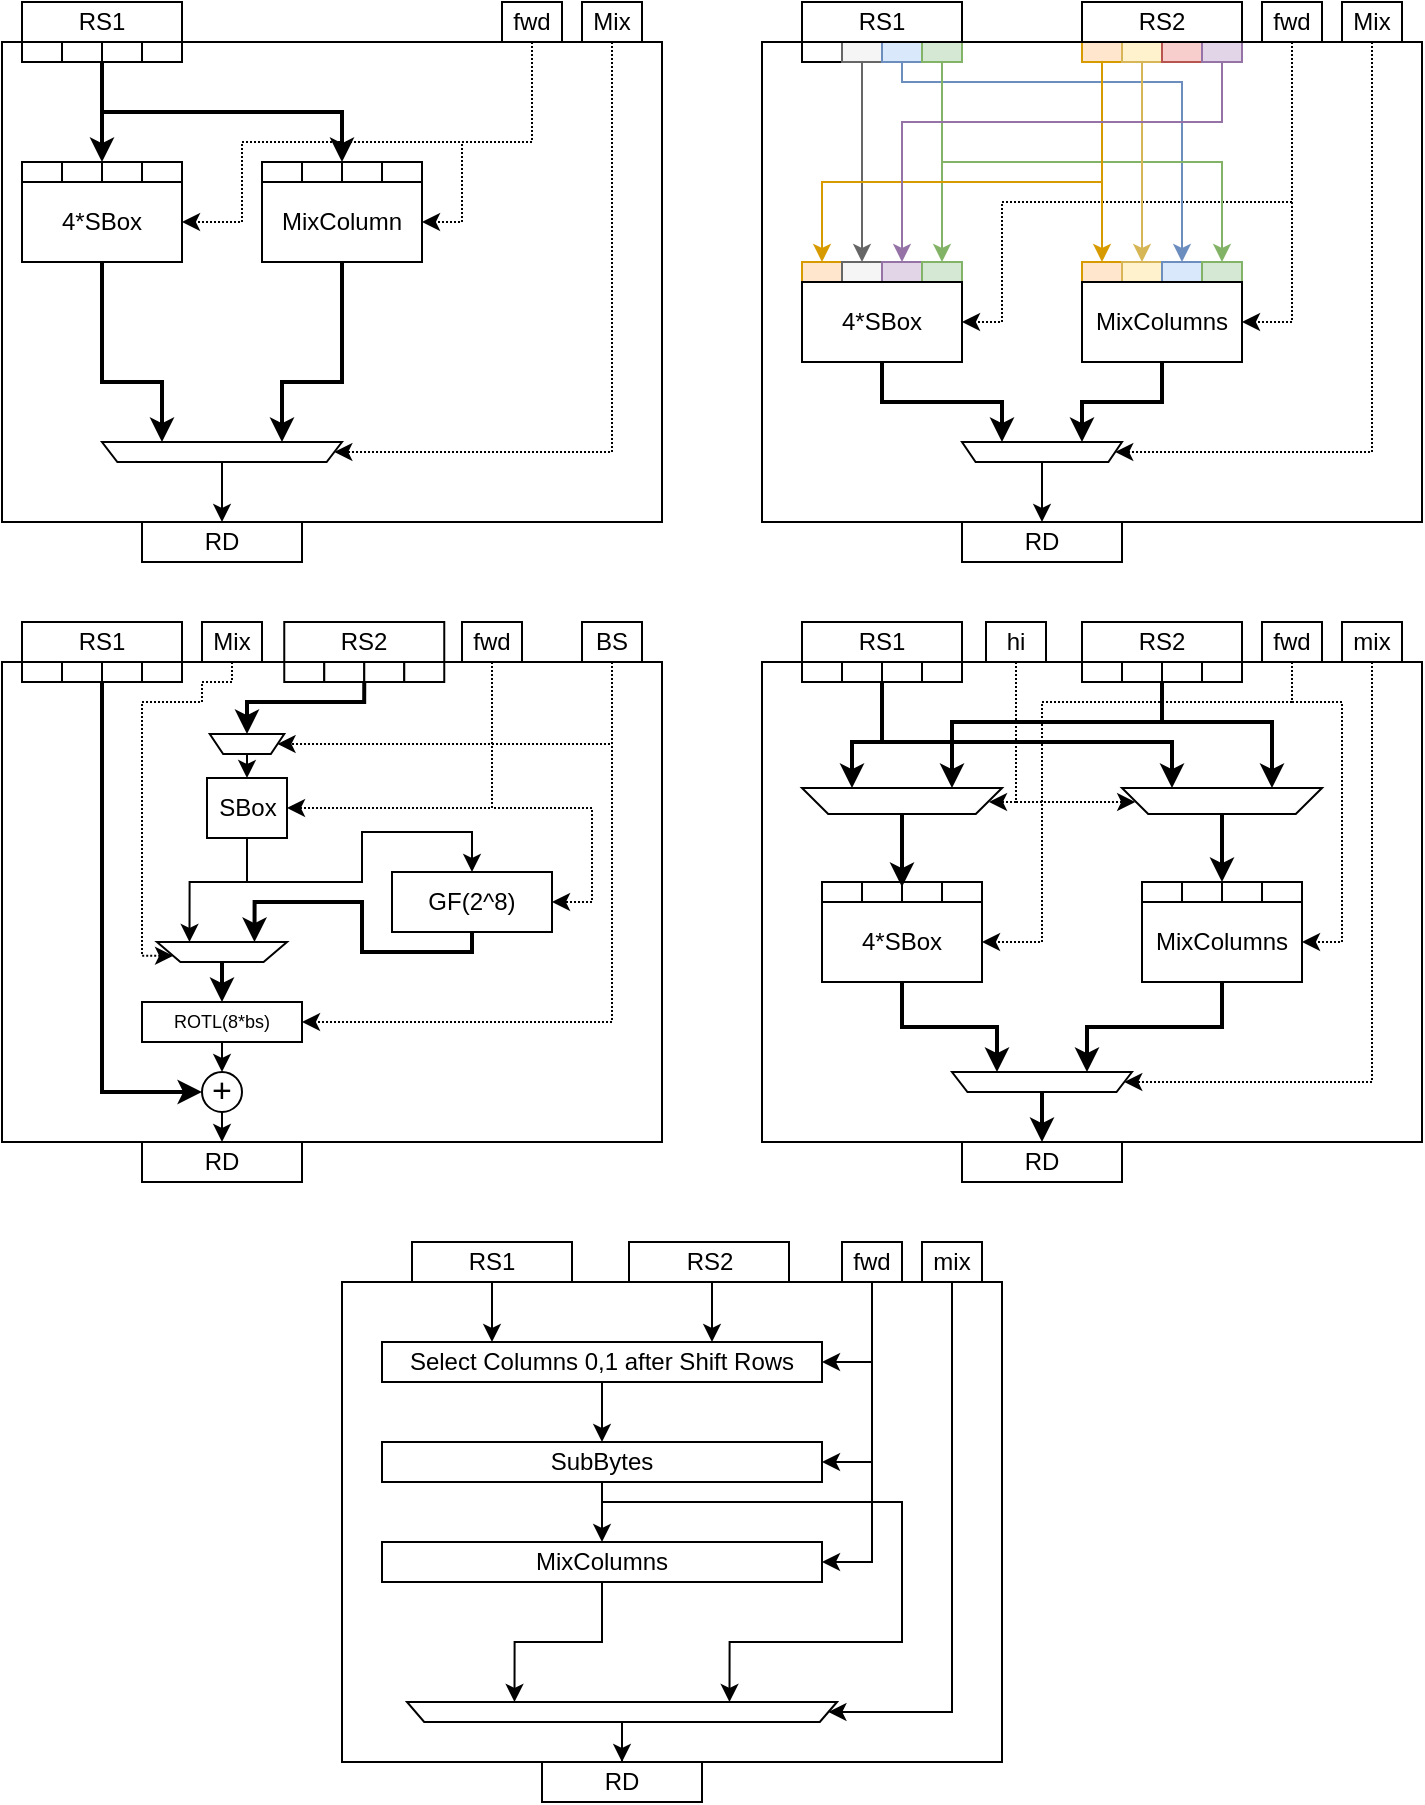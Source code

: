 <mxfile version="12.9.3" type="device"><diagram id="2LOwn9_GwKUbfvFdZo_f" name="Page-1"><mxGraphModel dx="677" dy="406" grid="1" gridSize="10" guides="1" tooltips="1" connect="1" arrows="1" fold="1" page="1" pageScale="1" pageWidth="827" pageHeight="1169" math="0" shadow="0"><root><mxCell id="0"/><mxCell id="1" parent="0"/><mxCell id="owkgj-KpucpVlbqCWbQm-33" value="" style="rounded=0;whiteSpace=wrap;html=1;" parent="1" vertex="1"><mxGeometry x="400" y="30" width="330" height="240" as="geometry"/></mxCell><mxCell id="owkgj-KpucpVlbqCWbQm-1" value="" style="rounded=0;whiteSpace=wrap;html=1;" parent="1" vertex="1"><mxGeometry x="20" y="30" width="330" height="240" as="geometry"/></mxCell><mxCell id="owkgj-KpucpVlbqCWbQm-2" value="RS1" style="rounded=0;whiteSpace=wrap;html=1;" parent="1" vertex="1"><mxGeometry x="30" y="10" width="80" height="20" as="geometry"/></mxCell><mxCell id="owkgj-KpucpVlbqCWbQm-8" style="edgeStyle=orthogonalEdgeStyle;rounded=0;orthogonalLoop=1;jettySize=auto;html=1;exitX=0.5;exitY=1;exitDx=0;exitDy=0;entryX=1;entryY=0.5;entryDx=0;entryDy=0;dashed=1;dashPattern=1 1;" parent="1" source="owkgj-KpucpVlbqCWbQm-4" target="owkgj-KpucpVlbqCWbQm-6" edge="1"><mxGeometry relative="1" as="geometry"><Array as="points"><mxPoint x="285" y="80"/><mxPoint x="140" y="80"/><mxPoint x="140" y="120"/></Array></mxGeometry></mxCell><mxCell id="owkgj-KpucpVlbqCWbQm-9" style="edgeStyle=orthogonalEdgeStyle;rounded=0;orthogonalLoop=1;jettySize=auto;html=1;exitX=0.5;exitY=1;exitDx=0;exitDy=0;entryX=1;entryY=0.5;entryDx=0;entryDy=0;dashed=1;dashPattern=1 1;" parent="1" source="owkgj-KpucpVlbqCWbQm-4" target="owkgj-KpucpVlbqCWbQm-7" edge="1"><mxGeometry relative="1" as="geometry"><Array as="points"><mxPoint x="285" y="80"/><mxPoint x="250" y="80"/><mxPoint x="250" y="120"/></Array></mxGeometry></mxCell><mxCell id="owkgj-KpucpVlbqCWbQm-4" value="fwd" style="rounded=0;whiteSpace=wrap;html=1;" parent="1" vertex="1"><mxGeometry x="270" y="10" width="30" height="20" as="geometry"/></mxCell><mxCell id="owkgj-KpucpVlbqCWbQm-17" style="edgeStyle=orthogonalEdgeStyle;rounded=0;orthogonalLoop=1;jettySize=auto;html=1;exitX=0.5;exitY=1;exitDx=0;exitDy=0;entryX=0;entryY=0.5;entryDx=0;entryDy=0;dashed=1;dashPattern=1 1;" parent="1" source="owkgj-KpucpVlbqCWbQm-5" target="owkgj-KpucpVlbqCWbQm-12" edge="1"><mxGeometry relative="1" as="geometry"><Array as="points"><mxPoint x="325" y="235"/></Array></mxGeometry></mxCell><mxCell id="owkgj-KpucpVlbqCWbQm-5" value="Mix" style="rounded=0;whiteSpace=wrap;html=1;" parent="1" vertex="1"><mxGeometry x="310" y="10" width="30" height="20" as="geometry"/></mxCell><mxCell id="owkgj-KpucpVlbqCWbQm-15" style="edgeStyle=orthogonalEdgeStyle;rounded=0;orthogonalLoop=1;jettySize=auto;html=1;exitX=0.5;exitY=1;exitDx=0;exitDy=0;entryX=0.75;entryY=1;entryDx=0;entryDy=0;strokeWidth=2;" parent="1" source="owkgj-KpucpVlbqCWbQm-6" target="owkgj-KpucpVlbqCWbQm-12" edge="1"><mxGeometry relative="1" as="geometry"><Array as="points"><mxPoint x="70" y="200"/><mxPoint x="100" y="200"/></Array></mxGeometry></mxCell><mxCell id="owkgj-KpucpVlbqCWbQm-6" value="4*SBox" style="rounded=0;whiteSpace=wrap;html=1;" parent="1" vertex="1"><mxGeometry x="30" y="100" width="80" height="40" as="geometry"/></mxCell><mxCell id="owkgj-KpucpVlbqCWbQm-16" style="edgeStyle=orthogonalEdgeStyle;rounded=0;orthogonalLoop=1;jettySize=auto;html=1;exitX=0.5;exitY=1;exitDx=0;exitDy=0;entryX=0.25;entryY=1;entryDx=0;entryDy=0;strokeWidth=2;" parent="1" source="owkgj-KpucpVlbqCWbQm-7" target="owkgj-KpucpVlbqCWbQm-12" edge="1"><mxGeometry relative="1" as="geometry"><Array as="points"><mxPoint x="190" y="200"/><mxPoint x="160" y="200"/></Array></mxGeometry></mxCell><mxCell id="owkgj-KpucpVlbqCWbQm-7" value="MixColumn" style="rounded=0;whiteSpace=wrap;html=1;" parent="1" vertex="1"><mxGeometry x="150" y="100" width="80" height="40" as="geometry"/></mxCell><mxCell id="owkgj-KpucpVlbqCWbQm-14" style="edgeStyle=orthogonalEdgeStyle;rounded=0;orthogonalLoop=1;jettySize=auto;html=1;exitX=0.5;exitY=0;exitDx=0;exitDy=0;entryX=0.5;entryY=0;entryDx=0;entryDy=0;" parent="1" source="owkgj-KpucpVlbqCWbQm-12" target="owkgj-KpucpVlbqCWbQm-13" edge="1"><mxGeometry relative="1" as="geometry"/></mxCell><mxCell id="owkgj-KpucpVlbqCWbQm-12" value="" style="shape=trapezoid;perimeter=trapezoidPerimeter;whiteSpace=wrap;html=1;rotation=-180;size=0.064;" parent="1" vertex="1"><mxGeometry x="70" y="230" width="120" height="10" as="geometry"/></mxCell><mxCell id="owkgj-KpucpVlbqCWbQm-13" value="RD" style="rounded=0;whiteSpace=wrap;html=1;" parent="1" vertex="1"><mxGeometry x="90" y="270" width="80" height="20" as="geometry"/></mxCell><mxCell id="owkgj-KpucpVlbqCWbQm-119" style="edgeStyle=orthogonalEdgeStyle;rounded=0;orthogonalLoop=1;jettySize=auto;html=1;exitX=0.5;exitY=1;exitDx=0;exitDy=0;entryX=1;entryY=0.5;entryDx=0;entryDy=0;dashed=1;dashPattern=1 1;" parent="1" source="owkgj-KpucpVlbqCWbQm-40" target="owkgj-KpucpVlbqCWbQm-118" edge="1"><mxGeometry relative="1" as="geometry"><Array as="points"><mxPoint x="665" y="110"/><mxPoint x="520" y="110"/><mxPoint x="520" y="170"/></Array></mxGeometry></mxCell><mxCell id="owkgj-KpucpVlbqCWbQm-134" style="edgeStyle=orthogonalEdgeStyle;rounded=0;orthogonalLoop=1;jettySize=auto;html=1;exitX=0.5;exitY=1;exitDx=0;exitDy=0;entryX=1;entryY=0.5;entryDx=0;entryDy=0;dashed=1;dashPattern=1 1;" parent="1" source="owkgj-KpucpVlbqCWbQm-40" target="owkgj-KpucpVlbqCWbQm-133" edge="1"><mxGeometry relative="1" as="geometry"/></mxCell><mxCell id="owkgj-KpucpVlbqCWbQm-40" value="fwd" style="rounded=0;whiteSpace=wrap;html=1;" parent="1" vertex="1"><mxGeometry x="650" y="10" width="30" height="20" as="geometry"/></mxCell><mxCell id="owkgj-KpucpVlbqCWbQm-122" style="edgeStyle=orthogonalEdgeStyle;rounded=0;orthogonalLoop=1;jettySize=auto;html=1;exitX=0.5;exitY=1;exitDx=0;exitDy=0;entryX=0;entryY=0.5;entryDx=0;entryDy=0;dashed=1;dashPattern=1 1;" parent="1" source="owkgj-KpucpVlbqCWbQm-42" target="owkgj-KpucpVlbqCWbQm-104" edge="1"><mxGeometry relative="1" as="geometry"><Array as="points"><mxPoint x="705" y="235"/></Array></mxGeometry></mxCell><mxCell id="owkgj-KpucpVlbqCWbQm-42" value="Mix" style="rounded=0;whiteSpace=wrap;html=1;" parent="1" vertex="1"><mxGeometry x="690" y="10" width="30" height="20" as="geometry"/></mxCell><mxCell id="owkgj-KpucpVlbqCWbQm-50" value="" style="rounded=0;whiteSpace=wrap;html=1;" parent="1" vertex="1"><mxGeometry x="420" y="30" width="20" height="10" as="geometry"/></mxCell><mxCell id="owkgj-KpucpVlbqCWbQm-82" style="edgeStyle=orthogonalEdgeStyle;rounded=0;orthogonalLoop=1;jettySize=auto;html=1;exitX=0.5;exitY=1;exitDx=0;exitDy=0;entryX=0.5;entryY=0;entryDx=0;entryDy=0;fillColor=#f5f5f5;strokeColor=#666666;" parent="1" source="owkgj-KpucpVlbqCWbQm-51" target="owkgj-KpucpVlbqCWbQm-59" edge="1"><mxGeometry relative="1" as="geometry"/></mxCell><mxCell id="owkgj-KpucpVlbqCWbQm-51" value="" style="rounded=0;whiteSpace=wrap;html=1;fillColor=#f5f5f5;strokeColor=#666666;fontColor=#333333;" parent="1" vertex="1"><mxGeometry x="440" y="30" width="20" height="10" as="geometry"/></mxCell><mxCell id="owkgj-KpucpVlbqCWbQm-86" style="edgeStyle=orthogonalEdgeStyle;rounded=0;orthogonalLoop=1;jettySize=auto;html=1;exitX=0.5;exitY=1;exitDx=0;exitDy=0;entryX=0.5;entryY=0;entryDx=0;entryDy=0;fillColor=#dae8fc;strokeColor=#6c8ebf;" parent="1" source="owkgj-KpucpVlbqCWbQm-52" target="owkgj-KpucpVlbqCWbQm-64" edge="1"><mxGeometry relative="1" as="geometry"><Array as="points"><mxPoint x="470" y="50"/><mxPoint x="610" y="50"/></Array></mxGeometry></mxCell><mxCell id="owkgj-KpucpVlbqCWbQm-52" value="" style="rounded=0;whiteSpace=wrap;html=1;fillColor=#dae8fc;strokeColor=#6c8ebf;" parent="1" vertex="1"><mxGeometry x="460" y="30" width="20" height="10" as="geometry"/></mxCell><mxCell id="owkgj-KpucpVlbqCWbQm-81" style="edgeStyle=orthogonalEdgeStyle;rounded=0;orthogonalLoop=1;jettySize=auto;html=1;exitX=0.5;exitY=1;exitDx=0;exitDy=0;entryX=0.5;entryY=0;entryDx=0;entryDy=0;fillColor=#d5e8d4;strokeColor=#82b366;" parent="1" source="owkgj-KpucpVlbqCWbQm-53" target="owkgj-KpucpVlbqCWbQm-61" edge="1"><mxGeometry relative="1" as="geometry"/></mxCell><mxCell id="owkgj-KpucpVlbqCWbQm-85" style="edgeStyle=orthogonalEdgeStyle;rounded=0;orthogonalLoop=1;jettySize=auto;html=1;exitX=0.5;exitY=1;exitDx=0;exitDy=0;entryX=0.5;entryY=0;entryDx=0;entryDy=0;fillColor=#d5e8d4;strokeColor=#82b366;" parent="1" source="owkgj-KpucpVlbqCWbQm-53" target="owkgj-KpucpVlbqCWbQm-65" edge="1"><mxGeometry relative="1" as="geometry"><Array as="points"><mxPoint x="490" y="90"/><mxPoint x="630" y="90"/></Array></mxGeometry></mxCell><mxCell id="owkgj-KpucpVlbqCWbQm-53" value="" style="rounded=0;whiteSpace=wrap;html=1;fillColor=#d5e8d4;strokeColor=#82b366;" parent="1" vertex="1"><mxGeometry x="480" y="30" width="20" height="10" as="geometry"/></mxCell><mxCell id="owkgj-KpucpVlbqCWbQm-84" style="edgeStyle=orthogonalEdgeStyle;rounded=0;orthogonalLoop=1;jettySize=auto;html=1;exitX=0.5;exitY=1;exitDx=0;exitDy=0;entryX=0.5;entryY=0;entryDx=0;entryDy=0;fillColor=#ffe6cc;strokeColor=#d79b00;" parent="1" source="owkgj-KpucpVlbqCWbQm-54" target="owkgj-KpucpVlbqCWbQm-58" edge="1"><mxGeometry relative="1" as="geometry"><Array as="points"><mxPoint x="570" y="100"/><mxPoint x="430" y="100"/></Array></mxGeometry></mxCell><mxCell id="owkgj-KpucpVlbqCWbQm-88" style="edgeStyle=orthogonalEdgeStyle;rounded=0;orthogonalLoop=1;jettySize=auto;html=1;exitX=0.5;exitY=1;exitDx=0;exitDy=0;entryX=0.5;entryY=0;entryDx=0;entryDy=0;fillColor=#ffe6cc;strokeColor=#d79b00;" parent="1" source="owkgj-KpucpVlbqCWbQm-54" target="owkgj-KpucpVlbqCWbQm-62" edge="1"><mxGeometry relative="1" as="geometry"/></mxCell><mxCell id="owkgj-KpucpVlbqCWbQm-54" value="" style="rounded=0;whiteSpace=wrap;html=1;fillColor=#ffe6cc;strokeColor=#d79b00;" parent="1" vertex="1"><mxGeometry x="560" y="30" width="20" height="10" as="geometry"/></mxCell><mxCell id="owkgj-KpucpVlbqCWbQm-87" style="edgeStyle=orthogonalEdgeStyle;rounded=0;orthogonalLoop=1;jettySize=auto;html=1;exitX=0.5;exitY=1;exitDx=0;exitDy=0;entryX=0.5;entryY=0;entryDx=0;entryDy=0;fillColor=#fff2cc;strokeColor=#d6b656;" parent="1" source="owkgj-KpucpVlbqCWbQm-55" target="owkgj-KpucpVlbqCWbQm-63" edge="1"><mxGeometry relative="1" as="geometry"/></mxCell><mxCell id="owkgj-KpucpVlbqCWbQm-55" value="" style="rounded=0;whiteSpace=wrap;html=1;fillColor=#fff2cc;strokeColor=#d6b656;" parent="1" vertex="1"><mxGeometry x="580" y="30" width="20" height="10" as="geometry"/></mxCell><mxCell id="owkgj-KpucpVlbqCWbQm-56" value="" style="rounded=0;whiteSpace=wrap;html=1;fillColor=#f8cecc;strokeColor=#b85450;" parent="1" vertex="1"><mxGeometry x="600" y="30" width="20" height="10" as="geometry"/></mxCell><mxCell id="owkgj-KpucpVlbqCWbQm-83" style="edgeStyle=orthogonalEdgeStyle;rounded=0;orthogonalLoop=1;jettySize=auto;html=1;exitX=0.5;exitY=1;exitDx=0;exitDy=0;entryX=0.5;entryY=0;entryDx=0;entryDy=0;fillColor=#e1d5e7;strokeColor=#9673a6;" parent="1" source="owkgj-KpucpVlbqCWbQm-57" target="owkgj-KpucpVlbqCWbQm-60" edge="1"><mxGeometry relative="1" as="geometry"><Array as="points"><mxPoint x="630" y="70"/><mxPoint x="470" y="70"/></Array></mxGeometry></mxCell><mxCell id="owkgj-KpucpVlbqCWbQm-57" value="" style="rounded=0;whiteSpace=wrap;html=1;fillColor=#e1d5e7;strokeColor=#9673a6;" parent="1" vertex="1"><mxGeometry x="620" y="30" width="20" height="10" as="geometry"/></mxCell><mxCell id="owkgj-KpucpVlbqCWbQm-58" value="" style="rounded=0;whiteSpace=wrap;html=1;fillColor=#ffe6cc;strokeColor=#d79b00;" parent="1" vertex="1"><mxGeometry x="420" y="140" width="20" height="10" as="geometry"/></mxCell><mxCell id="owkgj-KpucpVlbqCWbQm-59" value="" style="rounded=0;whiteSpace=wrap;html=1;fillColor=#f5f5f5;strokeColor=#666666;fontColor=#333333;" parent="1" vertex="1"><mxGeometry x="440" y="140" width="20" height="10" as="geometry"/></mxCell><mxCell id="owkgj-KpucpVlbqCWbQm-60" value="" style="rounded=0;whiteSpace=wrap;html=1;fillColor=#e1d5e7;strokeColor=#9673a6;" parent="1" vertex="1"><mxGeometry x="460" y="140" width="20" height="10" as="geometry"/></mxCell><mxCell id="owkgj-KpucpVlbqCWbQm-61" value="" style="rounded=0;whiteSpace=wrap;html=1;fillColor=#d5e8d4;strokeColor=#82b366;" parent="1" vertex="1"><mxGeometry x="480" y="140" width="20" height="10" as="geometry"/></mxCell><mxCell id="owkgj-KpucpVlbqCWbQm-62" value="" style="rounded=0;whiteSpace=wrap;html=1;fillColor=#ffe6cc;strokeColor=#d79b00;" parent="1" vertex="1"><mxGeometry x="560" y="140" width="20" height="10" as="geometry"/></mxCell><mxCell id="owkgj-KpucpVlbqCWbQm-63" value="" style="rounded=0;whiteSpace=wrap;html=1;fillColor=#fff2cc;strokeColor=#d6b656;" parent="1" vertex="1"><mxGeometry x="580" y="140" width="20" height="10" as="geometry"/></mxCell><mxCell id="owkgj-KpucpVlbqCWbQm-64" value="" style="rounded=0;whiteSpace=wrap;html=1;fillColor=#dae8fc;strokeColor=#6c8ebf;" parent="1" vertex="1"><mxGeometry x="600" y="140" width="20" height="10" as="geometry"/></mxCell><mxCell id="owkgj-KpucpVlbqCWbQm-65" value="" style="rounded=0;whiteSpace=wrap;html=1;fillColor=#d5e8d4;strokeColor=#82b366;" parent="1" vertex="1"><mxGeometry x="620" y="140" width="20" height="10" as="geometry"/></mxCell><mxCell id="owkgj-KpucpVlbqCWbQm-91" value="" style="rounded=0;whiteSpace=wrap;html=1;" parent="1" vertex="1"><mxGeometry x="420" y="150" width="20" height="20" as="geometry"/></mxCell><mxCell id="owkgj-KpucpVlbqCWbQm-92" value="" style="rounded=0;whiteSpace=wrap;html=1;" parent="1" vertex="1"><mxGeometry x="440" y="150" width="20" height="20" as="geometry"/></mxCell><mxCell id="owkgj-KpucpVlbqCWbQm-93" value="" style="rounded=0;whiteSpace=wrap;html=1;" parent="1" vertex="1"><mxGeometry x="460" y="150" width="20" height="20" as="geometry"/></mxCell><mxCell id="owkgj-KpucpVlbqCWbQm-94" value="" style="rounded=0;whiteSpace=wrap;html=1;" parent="1" vertex="1"><mxGeometry x="480" y="150" width="20" height="20" as="geometry"/></mxCell><mxCell id="owkgj-KpucpVlbqCWbQm-95" value="" style="rounded=0;whiteSpace=wrap;html=1;" parent="1" vertex="1"><mxGeometry x="420" y="170" width="20" height="20" as="geometry"/></mxCell><mxCell id="owkgj-KpucpVlbqCWbQm-96" value="" style="rounded=0;whiteSpace=wrap;html=1;" parent="1" vertex="1"><mxGeometry x="440" y="170" width="20" height="20" as="geometry"/></mxCell><mxCell id="owkgj-KpucpVlbqCWbQm-97" value="" style="rounded=0;whiteSpace=wrap;html=1;" parent="1" vertex="1"><mxGeometry x="460" y="170" width="20" height="20" as="geometry"/></mxCell><mxCell id="owkgj-KpucpVlbqCWbQm-98" value="" style="rounded=0;whiteSpace=wrap;html=1;" parent="1" vertex="1"><mxGeometry x="480" y="170" width="20" height="20" as="geometry"/></mxCell><mxCell id="owkgj-KpucpVlbqCWbQm-121" style="edgeStyle=orthogonalEdgeStyle;rounded=0;orthogonalLoop=1;jettySize=auto;html=1;exitX=0.5;exitY=0;exitDx=0;exitDy=0;entryX=0.5;entryY=0;entryDx=0;entryDy=0;" parent="1" source="owkgj-KpucpVlbqCWbQm-104" target="owkgj-KpucpVlbqCWbQm-143" edge="1"><mxGeometry relative="1" as="geometry"><mxPoint x="540" y="260" as="targetPoint"/></mxGeometry></mxCell><mxCell id="owkgj-KpucpVlbqCWbQm-104" value="" style="shape=trapezoid;perimeter=trapezoidPerimeter;whiteSpace=wrap;html=1;rotation=-180;size=0.085;" parent="1" vertex="1"><mxGeometry x="500" y="230" width="80" height="10" as="geometry"/></mxCell><mxCell id="owkgj-KpucpVlbqCWbQm-123" style="edgeStyle=orthogonalEdgeStyle;rounded=0;orthogonalLoop=1;jettySize=auto;html=1;exitX=0.5;exitY=1;exitDx=0;exitDy=0;entryX=0.75;entryY=1;entryDx=0;entryDy=0;strokeWidth=2;" parent="1" source="owkgj-KpucpVlbqCWbQm-118" target="owkgj-KpucpVlbqCWbQm-104" edge="1"><mxGeometry relative="1" as="geometry"/></mxCell><mxCell id="owkgj-KpucpVlbqCWbQm-118" value="4*SBox" style="rounded=0;whiteSpace=wrap;html=1;" parent="1" vertex="1"><mxGeometry x="420" y="150" width="80" height="40" as="geometry"/></mxCell><mxCell id="owkgj-KpucpVlbqCWbQm-125" value="" style="rounded=0;whiteSpace=wrap;html=1;" parent="1" vertex="1"><mxGeometry x="560" y="150" width="20" height="20" as="geometry"/></mxCell><mxCell id="owkgj-KpucpVlbqCWbQm-126" value="" style="rounded=0;whiteSpace=wrap;html=1;" parent="1" vertex="1"><mxGeometry x="580" y="150" width="20" height="20" as="geometry"/></mxCell><mxCell id="owkgj-KpucpVlbqCWbQm-127" value="" style="rounded=0;whiteSpace=wrap;html=1;" parent="1" vertex="1"><mxGeometry x="600" y="150" width="20" height="20" as="geometry"/></mxCell><mxCell id="owkgj-KpucpVlbqCWbQm-128" value="" style="rounded=0;whiteSpace=wrap;html=1;" parent="1" vertex="1"><mxGeometry x="620" y="150" width="20" height="20" as="geometry"/></mxCell><mxCell id="owkgj-KpucpVlbqCWbQm-129" value="" style="rounded=0;whiteSpace=wrap;html=1;" parent="1" vertex="1"><mxGeometry x="560" y="170" width="20" height="20" as="geometry"/></mxCell><mxCell id="owkgj-KpucpVlbqCWbQm-130" value="" style="rounded=0;whiteSpace=wrap;html=1;" parent="1" vertex="1"><mxGeometry x="580" y="170" width="20" height="20" as="geometry"/></mxCell><mxCell id="owkgj-KpucpVlbqCWbQm-131" value="" style="rounded=0;whiteSpace=wrap;html=1;" parent="1" vertex="1"><mxGeometry x="600" y="170" width="20" height="20" as="geometry"/></mxCell><mxCell id="owkgj-KpucpVlbqCWbQm-132" value="" style="rounded=0;whiteSpace=wrap;html=1;" parent="1" vertex="1"><mxGeometry x="620" y="170" width="20" height="20" as="geometry"/></mxCell><mxCell id="owkgj-KpucpVlbqCWbQm-135" style="edgeStyle=orthogonalEdgeStyle;rounded=0;orthogonalLoop=1;jettySize=auto;html=1;exitX=0.5;exitY=1;exitDx=0;exitDy=0;entryX=0.25;entryY=1;entryDx=0;entryDy=0;strokeWidth=2;" parent="1" source="owkgj-KpucpVlbqCWbQm-133" target="owkgj-KpucpVlbqCWbQm-104" edge="1"><mxGeometry relative="1" as="geometry"/></mxCell><mxCell id="owkgj-KpucpVlbqCWbQm-133" value="MixColumns" style="rounded=0;whiteSpace=wrap;html=1;" parent="1" vertex="1"><mxGeometry x="560" y="150" width="80" height="40" as="geometry"/></mxCell><mxCell id="owkgj-KpucpVlbqCWbQm-141" value="RS1" style="rounded=0;whiteSpace=wrap;html=1;" parent="1" vertex="1"><mxGeometry x="420" y="10" width="80" height="20" as="geometry"/></mxCell><mxCell id="owkgj-KpucpVlbqCWbQm-142" value="RS2" style="rounded=0;whiteSpace=wrap;html=1;" parent="1" vertex="1"><mxGeometry x="560" y="10" width="80" height="20" as="geometry"/></mxCell><mxCell id="owkgj-KpucpVlbqCWbQm-143" value="RD" style="rounded=0;whiteSpace=wrap;html=1;" parent="1" vertex="1"><mxGeometry x="500" y="270" width="80" height="20" as="geometry"/></mxCell><mxCell id="owkgj-KpucpVlbqCWbQm-144" value="" style="rounded=0;whiteSpace=wrap;html=1;" parent="1" vertex="1"><mxGeometry x="20" y="340" width="330" height="240" as="geometry"/></mxCell><mxCell id="owkgj-KpucpVlbqCWbQm-218" style="edgeStyle=orthogonalEdgeStyle;rounded=0;orthogonalLoop=1;jettySize=auto;html=1;entryX=0;entryY=0.5;entryDx=0;entryDy=0;fontSize=9;strokeWidth=2;exitX=1;exitY=1;exitDx=0;exitDy=0;" parent="1" source="-8BUWmBKO3HcXDm1UQEr-24" target="owkgj-KpucpVlbqCWbQm-216" edge="1"><mxGeometry relative="1" as="geometry"><mxPoint x="-50" y="360" as="sourcePoint"/></mxGeometry></mxCell><mxCell id="owkgj-KpucpVlbqCWbQm-147" value="RS1" style="rounded=0;whiteSpace=wrap;html=1;" parent="1" vertex="1"><mxGeometry x="30" y="320" width="80" height="20" as="geometry"/></mxCell><mxCell id="owkgj-KpucpVlbqCWbQm-251" style="edgeStyle=orthogonalEdgeStyle;rounded=0;orthogonalLoop=1;jettySize=auto;html=1;entryX=0.5;entryY=1;entryDx=0;entryDy=0;strokeWidth=2;fontSize=9;exitX=0;exitY=1;exitDx=0;exitDy=0;" parent="1" source="-8BUWmBKO3HcXDm1UQEr-29" target="owkgj-KpucpVlbqCWbQm-243" edge="1"><mxGeometry relative="1" as="geometry"><Array as="points"><mxPoint x="201" y="360"/><mxPoint x="143" y="360"/></Array><mxPoint x="340" y="290" as="sourcePoint"/></mxGeometry></mxCell><mxCell id="owkgj-KpucpVlbqCWbQm-148" value="RS2" style="rounded=0;whiteSpace=wrap;html=1;" parent="1" vertex="1"><mxGeometry x="161.13" y="320" width="80" height="20" as="geometry"/></mxCell><mxCell id="owkgj-KpucpVlbqCWbQm-222" style="edgeStyle=orthogonalEdgeStyle;rounded=0;orthogonalLoop=1;jettySize=auto;html=1;exitX=0.5;exitY=1;exitDx=0;exitDy=0;entryX=1;entryY=0.5;entryDx=0;entryDy=0;fontSize=9;dashed=1;dashPattern=1 1;" parent="1" source="owkgj-KpucpVlbqCWbQm-151" target="owkgj-KpucpVlbqCWbQm-170" edge="1"><mxGeometry relative="1" as="geometry"><Array as="points"><mxPoint x="265" y="413"/></Array></mxGeometry></mxCell><mxCell id="owkgj-KpucpVlbqCWbQm-255" style="edgeStyle=orthogonalEdgeStyle;rounded=0;orthogonalLoop=1;jettySize=auto;html=1;exitX=0.5;exitY=1;exitDx=0;exitDy=0;entryX=1;entryY=0.5;entryDx=0;entryDy=0;strokeWidth=1;fontSize=9;dashed=1;dashPattern=1 1;" parent="1" source="owkgj-KpucpVlbqCWbQm-151" target="owkgj-KpucpVlbqCWbQm-254" edge="1"><mxGeometry relative="1" as="geometry"><Array as="points"><mxPoint x="265" y="413"/><mxPoint x="315" y="413"/><mxPoint x="315" y="460"/></Array></mxGeometry></mxCell><mxCell id="owkgj-KpucpVlbqCWbQm-151" value="fwd" style="rounded=0;whiteSpace=wrap;html=1;" parent="1" vertex="1"><mxGeometry x="250" y="320" width="30" height="20" as="geometry"/></mxCell><mxCell id="owkgj-KpucpVlbqCWbQm-225" style="edgeStyle=orthogonalEdgeStyle;rounded=0;orthogonalLoop=1;jettySize=auto;html=1;exitX=0.5;exitY=1;exitDx=0;exitDy=0;entryX=1;entryY=0.25;entryDx=0;entryDy=0;fontSize=9;dashed=1;dashPattern=1 1;" parent="1" source="owkgj-KpucpVlbqCWbQm-153" target="owkgj-KpucpVlbqCWbQm-209" edge="1"><mxGeometry relative="1" as="geometry"><Array as="points"><mxPoint x="135" y="350"/><mxPoint x="120" y="350"/><mxPoint x="120" y="360"/><mxPoint x="90" y="360"/><mxPoint x="90" y="487"/></Array></mxGeometry></mxCell><mxCell id="owkgj-KpucpVlbqCWbQm-153" value="Mix" style="rounded=0;whiteSpace=wrap;html=1;" parent="1" vertex="1"><mxGeometry x="120" y="320" width="30" height="20" as="geometry"/></mxCell><mxCell id="owkgj-KpucpVlbqCWbQm-160" value="RD" style="rounded=0;whiteSpace=wrap;html=1;" parent="1" vertex="1"><mxGeometry x="90" y="580" width="80" height="20" as="geometry"/></mxCell><mxCell id="owkgj-KpucpVlbqCWbQm-226" style="edgeStyle=orthogonalEdgeStyle;rounded=0;orthogonalLoop=1;jettySize=auto;html=1;exitX=0.5;exitY=1;exitDx=0;exitDy=0;entryX=1;entryY=0.5;entryDx=0;entryDy=0;fontSize=9;strokeWidth=1;dashed=1;dashPattern=1 1;" parent="1" source="owkgj-KpucpVlbqCWbQm-161" target="owkgj-KpucpVlbqCWbQm-198" edge="1"><mxGeometry relative="1" as="geometry"><Array as="points"><mxPoint x="325" y="520"/></Array></mxGeometry></mxCell><mxCell id="owkgj-KpucpVlbqCWbQm-250" style="edgeStyle=orthogonalEdgeStyle;rounded=0;orthogonalLoop=1;jettySize=auto;html=1;exitX=0.5;exitY=1;exitDx=0;exitDy=0;entryX=0;entryY=0.5;entryDx=0;entryDy=0;strokeWidth=1;fontSize=9;dashed=1;dashPattern=1 1;" parent="1" source="owkgj-KpucpVlbqCWbQm-161" target="owkgj-KpucpVlbqCWbQm-243" edge="1"><mxGeometry relative="1" as="geometry"><Array as="points"><mxPoint x="325" y="381"/></Array></mxGeometry></mxCell><mxCell id="owkgj-KpucpVlbqCWbQm-161" value="BS" style="rounded=0;whiteSpace=wrap;html=1;" parent="1" vertex="1"><mxGeometry x="310" y="320" width="30" height="20" as="geometry"/></mxCell><mxCell id="Vl37CQEadMvy4nWevLnO-6" style="edgeStyle=orthogonalEdgeStyle;rounded=0;orthogonalLoop=1;jettySize=auto;html=1;exitX=0.5;exitY=1;exitDx=0;exitDy=0;entryX=0.75;entryY=1;entryDx=0;entryDy=0;strokeWidth=1;" parent="1" source="owkgj-KpucpVlbqCWbQm-170" target="owkgj-KpucpVlbqCWbQm-209" edge="1"><mxGeometry relative="1" as="geometry"><Array as="points"><mxPoint x="143" y="450"/><mxPoint x="114" y="450"/></Array></mxGeometry></mxCell><mxCell id="Vl37CQEadMvy4nWevLnO-7" style="edgeStyle=orthogonalEdgeStyle;rounded=0;orthogonalLoop=1;jettySize=auto;html=1;exitX=0.5;exitY=1;exitDx=0;exitDy=0;entryX=0.5;entryY=0;entryDx=0;entryDy=0;strokeWidth=1;" parent="1" source="owkgj-KpucpVlbqCWbQm-170" target="owkgj-KpucpVlbqCWbQm-254" edge="1"><mxGeometry relative="1" as="geometry"><Array as="points"><mxPoint x="143" y="450"/><mxPoint x="200" y="450"/><mxPoint x="200" y="425"/><mxPoint x="255" y="425"/></Array></mxGeometry></mxCell><mxCell id="owkgj-KpucpVlbqCWbQm-170" value="SBox" style="rounded=0;whiteSpace=wrap;html=1;" parent="1" vertex="1"><mxGeometry x="122.5" y="398" width="40" height="30" as="geometry"/></mxCell><mxCell id="owkgj-KpucpVlbqCWbQm-217" style="edgeStyle=orthogonalEdgeStyle;rounded=0;orthogonalLoop=1;jettySize=auto;html=1;exitX=0.5;exitY=1;exitDx=0;exitDy=0;entryX=0.5;entryY=0;entryDx=0;entryDy=0;fontSize=9;" parent="1" source="owkgj-KpucpVlbqCWbQm-198" target="owkgj-KpucpVlbqCWbQm-216" edge="1"><mxGeometry relative="1" as="geometry"/></mxCell><mxCell id="owkgj-KpucpVlbqCWbQm-198" value="ROTL(8*bs)" style="rounded=0;whiteSpace=wrap;html=1;fontSize=9;" parent="1" vertex="1"><mxGeometry x="90" y="510" width="80" height="20" as="geometry"/></mxCell><mxCell id="owkgj-KpucpVlbqCWbQm-211" style="edgeStyle=orthogonalEdgeStyle;rounded=0;orthogonalLoop=1;jettySize=auto;html=1;exitX=0.5;exitY=0;exitDx=0;exitDy=0;entryX=0.5;entryY=0;entryDx=0;entryDy=0;fontSize=9;strokeWidth=2;" parent="1" source="owkgj-KpucpVlbqCWbQm-209" target="owkgj-KpucpVlbqCWbQm-198" edge="1"><mxGeometry relative="1" as="geometry"/></mxCell><mxCell id="owkgj-KpucpVlbqCWbQm-209" value="" style="shape=trapezoid;perimeter=trapezoidPerimeter;whiteSpace=wrap;html=1;fontSize=9;rotation=-180;size=0.18;" parent="1" vertex="1"><mxGeometry x="97.5" y="480" width="65" height="10" as="geometry"/></mxCell><mxCell id="owkgj-KpucpVlbqCWbQm-220" style="edgeStyle=orthogonalEdgeStyle;rounded=0;orthogonalLoop=1;jettySize=auto;html=1;exitX=0.5;exitY=1;exitDx=0;exitDy=0;entryX=0.5;entryY=0;entryDx=0;entryDy=0;fontSize=9;" parent="1" source="owkgj-KpucpVlbqCWbQm-216" target="owkgj-KpucpVlbqCWbQm-160" edge="1"><mxGeometry relative="1" as="geometry"/></mxCell><mxCell id="owkgj-KpucpVlbqCWbQm-216" value="&lt;font style=&quot;font-size: 17px&quot;&gt;+&lt;/font&gt;" style="ellipse;whiteSpace=wrap;html=1;aspect=fixed;fontSize=9;" parent="1" vertex="1"><mxGeometry x="120" y="545" width="20" height="20" as="geometry"/></mxCell><mxCell id="owkgj-KpucpVlbqCWbQm-249" style="edgeStyle=orthogonalEdgeStyle;rounded=0;orthogonalLoop=1;jettySize=auto;html=1;exitX=0.5;exitY=0;exitDx=0;exitDy=0;entryX=0.5;entryY=0;entryDx=0;entryDy=0;strokeWidth=1;fontSize=9;" parent="1" source="owkgj-KpucpVlbqCWbQm-243" target="owkgj-KpucpVlbqCWbQm-170" edge="1"><mxGeometry relative="1" as="geometry"/></mxCell><mxCell id="owkgj-KpucpVlbqCWbQm-243" value="" style="shape=trapezoid;perimeter=trapezoidPerimeter;whiteSpace=wrap;html=1;fontSize=9;rotation=-180;size=0.18;" parent="1" vertex="1"><mxGeometry x="123.88" y="376" width="37.25" height="10" as="geometry"/></mxCell><mxCell id="owkgj-KpucpVlbqCWbQm-257" style="edgeStyle=orthogonalEdgeStyle;rounded=0;orthogonalLoop=1;jettySize=auto;html=1;exitX=0.5;exitY=1;exitDx=0;exitDy=0;entryX=0.25;entryY=1;entryDx=0;entryDy=0;strokeWidth=2;fontSize=9;" parent="1" source="owkgj-KpucpVlbqCWbQm-254" target="owkgj-KpucpVlbqCWbQm-209" edge="1"><mxGeometry relative="1" as="geometry"><Array as="points"><mxPoint x="255" y="485"/><mxPoint x="200" y="485"/><mxPoint x="200" y="460"/><mxPoint x="146" y="460"/></Array></mxGeometry></mxCell><mxCell id="owkgj-KpucpVlbqCWbQm-254" value="GF(2^8)" style="rounded=0;whiteSpace=wrap;html=1;" parent="1" vertex="1"><mxGeometry x="215" y="445" width="80" height="30" as="geometry"/></mxCell><mxCell id="owkgj-KpucpVlbqCWbQm-258" value="" style="rounded=0;whiteSpace=wrap;html=1;" parent="1" vertex="1"><mxGeometry x="400" y="340" width="330" height="240" as="geometry"/></mxCell><mxCell id="-8BUWmBKO3HcXDm1UQEr-35" style="edgeStyle=orthogonalEdgeStyle;rounded=0;orthogonalLoop=1;jettySize=auto;html=1;exitX=0.5;exitY=1;exitDx=0;exitDy=0;entryX=1;entryY=0.5;entryDx=0;entryDy=0;strokeWidth=1;dashed=1;dashPattern=1 1;" parent="1" source="owkgj-KpucpVlbqCWbQm-261" target="-8BUWmBKO3HcXDm1UQEr-40" edge="1"><mxGeometry relative="1" as="geometry"><mxPoint x="675.5" y="468.5" as="targetPoint"/><Array as="points"><mxPoint x="665" y="360"/><mxPoint x="690" y="360"/><mxPoint x="690" y="480"/></Array></mxGeometry></mxCell><mxCell id="-8BUWmBKO3HcXDm1UQEr-50" style="edgeStyle=orthogonalEdgeStyle;rounded=0;orthogonalLoop=1;jettySize=auto;html=1;exitX=0.5;exitY=1;exitDx=0;exitDy=0;entryX=1;entryY=0.5;entryDx=0;entryDy=0;strokeWidth=1;dashed=1;dashPattern=1 1;" parent="1" source="owkgj-KpucpVlbqCWbQm-261" target="-8BUWmBKO3HcXDm1UQEr-45" edge="1"><mxGeometry relative="1" as="geometry"><Array as="points"><mxPoint x="665" y="360"/><mxPoint x="540" y="360"/><mxPoint x="540" y="480"/></Array></mxGeometry></mxCell><mxCell id="owkgj-KpucpVlbqCWbQm-261" value="fwd" style="rounded=0;whiteSpace=wrap;html=1;" parent="1" vertex="1"><mxGeometry x="650" y="320" width="30" height="20" as="geometry"/></mxCell><mxCell id="Vl37CQEadMvy4nWevLnO-8" style="edgeStyle=orthogonalEdgeStyle;rounded=0;orthogonalLoop=1;jettySize=auto;html=1;exitX=0.5;exitY=1;exitDx=0;exitDy=0;entryX=0;entryY=0.5;entryDx=0;entryDy=0;strokeWidth=1;dashed=1;dashPattern=1 1;" parent="1" source="owkgj-KpucpVlbqCWbQm-263" target="-8BUWmBKO3HcXDm1UQEr-51" edge="1"><mxGeometry relative="1" as="geometry"><Array as="points"><mxPoint x="527" y="410"/><mxPoint x="514" y="410"/></Array></mxGeometry></mxCell><mxCell id="owkgj-KpucpVlbqCWbQm-263" value="hi" style="rounded=0;whiteSpace=wrap;html=1;" parent="1" vertex="1"><mxGeometry x="512" y="320" width="30" height="20" as="geometry"/></mxCell><mxCell id="owkgj-KpucpVlbqCWbQm-264" value="" style="rounded=0;whiteSpace=wrap;html=1;" parent="1" vertex="1"><mxGeometry x="420" y="340" width="20" height="10" as="geometry"/></mxCell><mxCell id="-8BUWmBKO3HcXDm1UQEr-56" style="edgeStyle=orthogonalEdgeStyle;rounded=0;orthogonalLoop=1;jettySize=auto;html=1;exitX=1;exitY=1;exitDx=0;exitDy=0;entryX=0.75;entryY=1;entryDx=0;entryDy=0;strokeWidth=2;" parent="1" source="owkgj-KpucpVlbqCWbQm-266" target="-8BUWmBKO3HcXDm1UQEr-51" edge="1"><mxGeometry relative="1" as="geometry"><Array as="points"><mxPoint x="460" y="380"/><mxPoint x="445" y="380"/></Array></mxGeometry></mxCell><mxCell id="owkgj-KpucpVlbqCWbQm-266" value="" style="rounded=0;whiteSpace=wrap;html=1;" parent="1" vertex="1"><mxGeometry x="440" y="340" width="20" height="10" as="geometry"/></mxCell><mxCell id="-8BUWmBKO3HcXDm1UQEr-59" style="edgeStyle=orthogonalEdgeStyle;rounded=0;orthogonalLoop=1;jettySize=auto;html=1;exitX=0;exitY=1;exitDx=0;exitDy=0;entryX=0.75;entryY=1;entryDx=0;entryDy=0;strokeWidth=2;" parent="1" source="owkgj-KpucpVlbqCWbQm-268" target="-8BUWmBKO3HcXDm1UQEr-53" edge="1"><mxGeometry relative="1" as="geometry"><Array as="points"><mxPoint x="460" y="380"/><mxPoint x="605" y="380"/></Array></mxGeometry></mxCell><mxCell id="owkgj-KpucpVlbqCWbQm-268" value="" style="rounded=0;whiteSpace=wrap;html=1;" parent="1" vertex="1"><mxGeometry x="460" y="340" width="20" height="10" as="geometry"/></mxCell><mxCell id="owkgj-KpucpVlbqCWbQm-271" value="" style="rounded=0;whiteSpace=wrap;html=1;" parent="1" vertex="1"><mxGeometry x="480" y="340" width="20" height="10" as="geometry"/></mxCell><mxCell id="owkgj-KpucpVlbqCWbQm-274" value="" style="rounded=0;whiteSpace=wrap;html=1;" parent="1" vertex="1"><mxGeometry x="560" y="340" width="20" height="10" as="geometry"/></mxCell><mxCell id="owkgj-KpucpVlbqCWbQm-276" value="" style="rounded=0;whiteSpace=wrap;html=1;" parent="1" vertex="1"><mxGeometry x="580" y="340" width="20" height="10" as="geometry"/></mxCell><mxCell id="-8BUWmBKO3HcXDm1UQEr-57" style="edgeStyle=orthogonalEdgeStyle;rounded=0;orthogonalLoop=1;jettySize=auto;html=1;exitX=0;exitY=1;exitDx=0;exitDy=0;entryX=0.25;entryY=1;entryDx=0;entryDy=0;strokeWidth=2;" parent="1" source="owkgj-KpucpVlbqCWbQm-277" target="-8BUWmBKO3HcXDm1UQEr-51" edge="1"><mxGeometry relative="1" as="geometry"><Array as="points"><mxPoint x="600" y="370"/><mxPoint x="495" y="370"/></Array></mxGeometry></mxCell><mxCell id="-8BUWmBKO3HcXDm1UQEr-58" style="edgeStyle=orthogonalEdgeStyle;rounded=0;orthogonalLoop=1;jettySize=auto;html=1;exitX=0;exitY=1;exitDx=0;exitDy=0;entryX=0.25;entryY=1;entryDx=0;entryDy=0;strokeWidth=2;" parent="1" source="owkgj-KpucpVlbqCWbQm-277" target="-8BUWmBKO3HcXDm1UQEr-53" edge="1"><mxGeometry relative="1" as="geometry"><Array as="points"><mxPoint x="600" y="370"/><mxPoint x="655" y="370"/></Array></mxGeometry></mxCell><mxCell id="owkgj-KpucpVlbqCWbQm-277" value="" style="rounded=0;whiteSpace=wrap;html=1;" parent="1" vertex="1"><mxGeometry x="600" y="340" width="20" height="10" as="geometry"/></mxCell><mxCell id="owkgj-KpucpVlbqCWbQm-279" value="" style="rounded=0;whiteSpace=wrap;html=1;" parent="1" vertex="1"><mxGeometry x="620" y="340" width="20" height="10" as="geometry"/></mxCell><mxCell id="owkgj-KpucpVlbqCWbQm-310" value="RS1" style="rounded=0;whiteSpace=wrap;html=1;" parent="1" vertex="1"><mxGeometry x="420" y="320" width="80" height="20" as="geometry"/></mxCell><mxCell id="owkgj-KpucpVlbqCWbQm-311" value="RS2" style="rounded=0;whiteSpace=wrap;html=1;" parent="1" vertex="1"><mxGeometry x="560" y="320" width="80" height="20" as="geometry"/></mxCell><mxCell id="owkgj-KpucpVlbqCWbQm-312" value="RD" style="rounded=0;whiteSpace=wrap;html=1;" parent="1" vertex="1"><mxGeometry x="500" y="580" width="80" height="20" as="geometry"/></mxCell><mxCell id="-8BUWmBKO3HcXDm1UQEr-1" value="" style="rounded=0;whiteSpace=wrap;html=1;" parent="1" vertex="1"><mxGeometry x="30" y="90" width="20" height="10" as="geometry"/></mxCell><mxCell id="-8BUWmBKO3HcXDm1UQEr-2" value="" style="rounded=0;whiteSpace=wrap;html=1;" parent="1" vertex="1"><mxGeometry x="50" y="90" width="20" height="10" as="geometry"/></mxCell><mxCell id="-8BUWmBKO3HcXDm1UQEr-3" value="" style="rounded=0;whiteSpace=wrap;html=1;" parent="1" vertex="1"><mxGeometry x="70" y="90" width="20" height="10" as="geometry"/></mxCell><mxCell id="-8BUWmBKO3HcXDm1UQEr-4" value="" style="rounded=0;whiteSpace=wrap;html=1;" parent="1" vertex="1"><mxGeometry x="90" y="90" width="20" height="10" as="geometry"/></mxCell><mxCell id="-8BUWmBKO3HcXDm1UQEr-9" value="" style="rounded=0;whiteSpace=wrap;html=1;" parent="1" vertex="1"><mxGeometry x="150" y="90" width="20" height="10" as="geometry"/></mxCell><mxCell id="-8BUWmBKO3HcXDm1UQEr-10" value="" style="rounded=0;whiteSpace=wrap;html=1;" parent="1" vertex="1"><mxGeometry x="170" y="90" width="20" height="10" as="geometry"/></mxCell><mxCell id="-8BUWmBKO3HcXDm1UQEr-11" value="" style="rounded=0;whiteSpace=wrap;html=1;" parent="1" vertex="1"><mxGeometry x="190" y="90" width="20" height="10" as="geometry"/></mxCell><mxCell id="-8BUWmBKO3HcXDm1UQEr-12" value="" style="rounded=0;whiteSpace=wrap;html=1;" parent="1" vertex="1"><mxGeometry x="210" y="90" width="20" height="10" as="geometry"/></mxCell><mxCell id="-8BUWmBKO3HcXDm1UQEr-13" value="" style="rounded=0;whiteSpace=wrap;html=1;" parent="1" vertex="1"><mxGeometry x="30" y="30" width="20" height="10" as="geometry"/></mxCell><mxCell id="-8BUWmBKO3HcXDm1UQEr-21" style="edgeStyle=orthogonalEdgeStyle;rounded=0;orthogonalLoop=1;jettySize=auto;html=1;exitX=1;exitY=1;exitDx=0;exitDy=0;entryX=0;entryY=0;entryDx=0;entryDy=0;strokeWidth=2;" parent="1" source="-8BUWmBKO3HcXDm1UQEr-14" target="-8BUWmBKO3HcXDm1UQEr-3" edge="1"><mxGeometry relative="1" as="geometry"/></mxCell><mxCell id="-8BUWmBKO3HcXDm1UQEr-14" value="" style="rounded=0;whiteSpace=wrap;html=1;" parent="1" vertex="1"><mxGeometry x="50" y="30" width="20" height="10" as="geometry"/></mxCell><mxCell id="-8BUWmBKO3HcXDm1UQEr-22" style="edgeStyle=orthogonalEdgeStyle;rounded=0;orthogonalLoop=1;jettySize=auto;html=1;exitX=0;exitY=1;exitDx=0;exitDy=0;entryX=0;entryY=0;entryDx=0;entryDy=0;strokeWidth=2;" parent="1" source="-8BUWmBKO3HcXDm1UQEr-15" target="-8BUWmBKO3HcXDm1UQEr-11" edge="1"><mxGeometry relative="1" as="geometry"/></mxCell><mxCell id="-8BUWmBKO3HcXDm1UQEr-15" value="" style="rounded=0;whiteSpace=wrap;html=1;" parent="1" vertex="1"><mxGeometry x="70" y="30" width="20" height="10" as="geometry"/></mxCell><mxCell id="-8BUWmBKO3HcXDm1UQEr-16" value="" style="rounded=0;whiteSpace=wrap;html=1;" parent="1" vertex="1"><mxGeometry x="90" y="30" width="20" height="10" as="geometry"/></mxCell><mxCell id="-8BUWmBKO3HcXDm1UQEr-23" value="" style="rounded=0;whiteSpace=wrap;html=1;" parent="1" vertex="1"><mxGeometry x="30" y="340" width="20" height="10" as="geometry"/></mxCell><mxCell id="-8BUWmBKO3HcXDm1UQEr-24" value="" style="rounded=0;whiteSpace=wrap;html=1;" parent="1" vertex="1"><mxGeometry x="50" y="340" width="20" height="10" as="geometry"/></mxCell><mxCell id="-8BUWmBKO3HcXDm1UQEr-25" value="" style="rounded=0;whiteSpace=wrap;html=1;" parent="1" vertex="1"><mxGeometry x="70" y="340" width="20" height="10" as="geometry"/></mxCell><mxCell id="-8BUWmBKO3HcXDm1UQEr-26" value="" style="rounded=0;whiteSpace=wrap;html=1;" parent="1" vertex="1"><mxGeometry x="90" y="340" width="20" height="10" as="geometry"/></mxCell><mxCell id="-8BUWmBKO3HcXDm1UQEr-27" value="" style="rounded=0;whiteSpace=wrap;html=1;" parent="1" vertex="1"><mxGeometry x="161.13" y="340" width="20" height="10" as="geometry"/></mxCell><mxCell id="-8BUWmBKO3HcXDm1UQEr-28" value="" style="rounded=0;whiteSpace=wrap;html=1;" parent="1" vertex="1"><mxGeometry x="181.13" y="340" width="20" height="10" as="geometry"/></mxCell><mxCell id="-8BUWmBKO3HcXDm1UQEr-29" value="" style="rounded=0;whiteSpace=wrap;html=1;" parent="1" vertex="1"><mxGeometry x="201.13" y="340" width="20" height="10" as="geometry"/></mxCell><mxCell id="-8BUWmBKO3HcXDm1UQEr-30" value="" style="rounded=0;whiteSpace=wrap;html=1;" parent="1" vertex="1"><mxGeometry x="221.13" y="340" width="20" height="10" as="geometry"/></mxCell><mxCell id="-8BUWmBKO3HcXDm1UQEr-39" style="edgeStyle=orthogonalEdgeStyle;rounded=0;orthogonalLoop=1;jettySize=auto;html=1;exitX=0.5;exitY=1;exitDx=0;exitDy=0;entryX=0.25;entryY=1;entryDx=0;entryDy=0;strokeWidth=2;" parent="1" source="-8BUWmBKO3HcXDm1UQEr-40" target="-8BUWmBKO3HcXDm1UQEr-37" edge="1"><mxGeometry relative="1" as="geometry"><mxPoint x="629.5" y="503.5" as="sourcePoint"/></mxGeometry></mxCell><mxCell id="-8BUWmBKO3HcXDm1UQEr-38" style="edgeStyle=orthogonalEdgeStyle;rounded=0;orthogonalLoop=1;jettySize=auto;html=1;exitX=0.5;exitY=1;exitDx=0;exitDy=0;entryX=0;entryY=0.5;entryDx=0;entryDy=0;dashed=1;dashPattern=1 1;strokeWidth=1;" parent="1" source="-8BUWmBKO3HcXDm1UQEr-36" target="-8BUWmBKO3HcXDm1UQEr-37" edge="1"><mxGeometry relative="1" as="geometry"><Array as="points"><mxPoint x="705" y="550"/></Array></mxGeometry></mxCell><mxCell id="-8BUWmBKO3HcXDm1UQEr-36" value="mix" style="rounded=0;whiteSpace=wrap;html=1;" parent="1" vertex="1"><mxGeometry x="690" y="320" width="30" height="20" as="geometry"/></mxCell><mxCell id="Vl37CQEadMvy4nWevLnO-2" style="edgeStyle=orthogonalEdgeStyle;rounded=0;orthogonalLoop=1;jettySize=auto;html=1;exitX=0.5;exitY=0;exitDx=0;exitDy=0;entryX=0.5;entryY=0;entryDx=0;entryDy=0;strokeWidth=2;" parent="1" source="-8BUWmBKO3HcXDm1UQEr-37" target="owkgj-KpucpVlbqCWbQm-312" edge="1"><mxGeometry relative="1" as="geometry"/></mxCell><mxCell id="-8BUWmBKO3HcXDm1UQEr-37" value="" style="shape=trapezoid;perimeter=trapezoidPerimeter;whiteSpace=wrap;html=1;rotation=-180;size=0.086;" parent="1" vertex="1"><mxGeometry x="495" y="545" width="90" height="10" as="geometry"/></mxCell><mxCell id="-8BUWmBKO3HcXDm1UQEr-40" value="MixColumns" style="rounded=0;whiteSpace=wrap;html=1;" parent="1" vertex="1"><mxGeometry x="590" y="460" width="80" height="40" as="geometry"/></mxCell><mxCell id="-8BUWmBKO3HcXDm1UQEr-41" value="" style="rounded=0;whiteSpace=wrap;html=1;" parent="1" vertex="1"><mxGeometry x="590" y="450" width="20" height="10" as="geometry"/></mxCell><mxCell id="-8BUWmBKO3HcXDm1UQEr-42" value="" style="rounded=0;whiteSpace=wrap;html=1;" parent="1" vertex="1"><mxGeometry x="610" y="450" width="20" height="10" as="geometry"/></mxCell><mxCell id="-8BUWmBKO3HcXDm1UQEr-43" value="" style="rounded=0;whiteSpace=wrap;html=1;" parent="1" vertex="1"><mxGeometry x="630" y="450" width="20" height="10" as="geometry"/></mxCell><mxCell id="-8BUWmBKO3HcXDm1UQEr-44" value="" style="rounded=0;whiteSpace=wrap;html=1;" parent="1" vertex="1"><mxGeometry x="650" y="450" width="20" height="10" as="geometry"/></mxCell><mxCell id="-8BUWmBKO3HcXDm1UQEr-55" style="edgeStyle=orthogonalEdgeStyle;rounded=0;orthogonalLoop=1;jettySize=auto;html=1;exitX=0.5;exitY=1;exitDx=0;exitDy=0;entryX=0.75;entryY=1;entryDx=0;entryDy=0;strokeWidth=2;" parent="1" source="-8BUWmBKO3HcXDm1UQEr-45" target="-8BUWmBKO3HcXDm1UQEr-37" edge="1"><mxGeometry relative="1" as="geometry"/></mxCell><mxCell id="-8BUWmBKO3HcXDm1UQEr-45" value="4*SBox" style="rounded=0;whiteSpace=wrap;html=1;" parent="1" vertex="1"><mxGeometry x="430" y="460" width="80" height="40" as="geometry"/></mxCell><mxCell id="-8BUWmBKO3HcXDm1UQEr-46" value="" style="rounded=0;whiteSpace=wrap;html=1;" parent="1" vertex="1"><mxGeometry x="430" y="450" width="20" height="10" as="geometry"/></mxCell><mxCell id="-8BUWmBKO3HcXDm1UQEr-47" value="" style="rounded=0;whiteSpace=wrap;html=1;" parent="1" vertex="1"><mxGeometry x="450" y="450" width="20" height="10" as="geometry"/></mxCell><mxCell id="-8BUWmBKO3HcXDm1UQEr-48" value="" style="rounded=0;whiteSpace=wrap;html=1;" parent="1" vertex="1"><mxGeometry x="470" y="450" width="20" height="10" as="geometry"/></mxCell><mxCell id="-8BUWmBKO3HcXDm1UQEr-49" value="" style="rounded=0;whiteSpace=wrap;html=1;" parent="1" vertex="1"><mxGeometry x="490" y="450" width="20" height="10" as="geometry"/></mxCell><mxCell id="-8BUWmBKO3HcXDm1UQEr-52" style="edgeStyle=orthogonalEdgeStyle;rounded=0;orthogonalLoop=1;jettySize=auto;html=1;exitX=0.5;exitY=0;exitDx=0;exitDy=0;entryX=0;entryY=0.25;entryDx=0;entryDy=0;strokeWidth=2;" parent="1" source="-8BUWmBKO3HcXDm1UQEr-51" target="-8BUWmBKO3HcXDm1UQEr-48" edge="1"><mxGeometry relative="1" as="geometry"/></mxCell><mxCell id="-8BUWmBKO3HcXDm1UQEr-51" value="" style="shape=trapezoid;perimeter=trapezoidPerimeter;whiteSpace=wrap;html=1;rotation=-180;size=0.131;" parent="1" vertex="1"><mxGeometry x="420" y="403" width="100" height="13" as="geometry"/></mxCell><mxCell id="-8BUWmBKO3HcXDm1UQEr-60" style="edgeStyle=orthogonalEdgeStyle;rounded=0;orthogonalLoop=1;jettySize=auto;html=1;exitX=0.5;exitY=0;exitDx=0;exitDy=0;entryX=1;entryY=0;entryDx=0;entryDy=0;strokeWidth=2;" parent="1" source="-8BUWmBKO3HcXDm1UQEr-53" target="-8BUWmBKO3HcXDm1UQEr-42" edge="1"><mxGeometry relative="1" as="geometry"/></mxCell><mxCell id="-8BUWmBKO3HcXDm1UQEr-53" value="" style="shape=trapezoid;perimeter=trapezoidPerimeter;whiteSpace=wrap;html=1;rotation=-180;size=0.131;" parent="1" vertex="1"><mxGeometry x="580" y="403" width="100" height="13" as="geometry"/></mxCell><mxCell id="Vl37CQEadMvy4nWevLnO-1" style="edgeStyle=orthogonalEdgeStyle;rounded=0;orthogonalLoop=1;jettySize=auto;html=1;entryX=1;entryY=0.5;entryDx=0;entryDy=0;strokeWidth=1;dashed=1;dashPattern=1 1;exitX=0.5;exitY=1;exitDx=0;exitDy=0;" parent="1" source="owkgj-KpucpVlbqCWbQm-263" target="-8BUWmBKO3HcXDm1UQEr-53" edge="1"><mxGeometry relative="1" as="geometry"><Array as="points"><mxPoint x="527" y="410"/><mxPoint x="587" y="410"/></Array><mxPoint x="590" y="300" as="sourcePoint"/><mxPoint x="523.467" y="423.0" as="targetPoint"/></mxGeometry></mxCell><mxCell id="o5ZjI3zC0e7MW_0oH_Yy-1" value="" style="rounded=0;whiteSpace=wrap;html=1;" vertex="1" parent="1"><mxGeometry x="190" y="650" width="330" height="240" as="geometry"/></mxCell><mxCell id="o5ZjI3zC0e7MW_0oH_Yy-48" style="edgeStyle=orthogonalEdgeStyle;rounded=0;orthogonalLoop=1;jettySize=auto;html=1;exitX=0.5;exitY=1;exitDx=0;exitDy=0;entryX=1;entryY=0.5;entryDx=0;entryDy=0;" edge="1" parent="1" source="o5ZjI3zC0e7MW_0oH_Yy-4" target="o5ZjI3zC0e7MW_0oH_Yy-43"><mxGeometry relative="1" as="geometry"/></mxCell><mxCell id="o5ZjI3zC0e7MW_0oH_Yy-50" style="edgeStyle=orthogonalEdgeStyle;rounded=0;orthogonalLoop=1;jettySize=auto;html=1;exitX=0.5;exitY=1;exitDx=0;exitDy=0;entryX=1;entryY=0.5;entryDx=0;entryDy=0;" edge="1" parent="1" source="o5ZjI3zC0e7MW_0oH_Yy-4" target="o5ZjI3zC0e7MW_0oH_Yy-49"><mxGeometry relative="1" as="geometry"/></mxCell><mxCell id="o5ZjI3zC0e7MW_0oH_Yy-57" style="edgeStyle=orthogonalEdgeStyle;rounded=0;orthogonalLoop=1;jettySize=auto;html=1;exitX=0.5;exitY=1;exitDx=0;exitDy=0;entryX=1;entryY=0.5;entryDx=0;entryDy=0;" edge="1" parent="1" source="o5ZjI3zC0e7MW_0oH_Yy-4" target="o5ZjI3zC0e7MW_0oH_Yy-52"><mxGeometry relative="1" as="geometry"/></mxCell><mxCell id="o5ZjI3zC0e7MW_0oH_Yy-4" value="fwd" style="rounded=0;whiteSpace=wrap;html=1;" vertex="1" parent="1"><mxGeometry x="440" y="630" width="30" height="20" as="geometry"/></mxCell><mxCell id="o5ZjI3zC0e7MW_0oH_Yy-46" style="edgeStyle=orthogonalEdgeStyle;rounded=0;orthogonalLoop=1;jettySize=auto;html=1;exitX=0.5;exitY=1;exitDx=0;exitDy=0;entryX=0.25;entryY=0;entryDx=0;entryDy=0;" edge="1" parent="1" source="o5ZjI3zC0e7MW_0oH_Yy-19" target="o5ZjI3zC0e7MW_0oH_Yy-43"><mxGeometry relative="1" as="geometry"><Array as="points"><mxPoint x="265" y="660"/><mxPoint x="265" y="660"/></Array></mxGeometry></mxCell><mxCell id="o5ZjI3zC0e7MW_0oH_Yy-19" value="RS1" style="rounded=0;whiteSpace=wrap;html=1;" vertex="1" parent="1"><mxGeometry x="225" y="630" width="80" height="20" as="geometry"/></mxCell><mxCell id="o5ZjI3zC0e7MW_0oH_Yy-47" style="edgeStyle=orthogonalEdgeStyle;rounded=0;orthogonalLoop=1;jettySize=auto;html=1;exitX=0.5;exitY=1;exitDx=0;exitDy=0;entryX=0.75;entryY=0;entryDx=0;entryDy=0;" edge="1" parent="1" source="o5ZjI3zC0e7MW_0oH_Yy-20" target="o5ZjI3zC0e7MW_0oH_Yy-43"><mxGeometry relative="1" as="geometry"><Array as="points"><mxPoint x="375" y="650"/></Array></mxGeometry></mxCell><mxCell id="o5ZjI3zC0e7MW_0oH_Yy-20" value="RS2" style="rounded=0;whiteSpace=wrap;html=1;" vertex="1" parent="1"><mxGeometry x="333.5" y="630" width="80" height="20" as="geometry"/></mxCell><mxCell id="o5ZjI3zC0e7MW_0oH_Yy-21" value="RD" style="rounded=0;whiteSpace=wrap;html=1;" vertex="1" parent="1"><mxGeometry x="290" y="890" width="80" height="20" as="geometry"/></mxCell><mxCell id="o5ZjI3zC0e7MW_0oH_Yy-58" style="edgeStyle=orthogonalEdgeStyle;rounded=0;orthogonalLoop=1;jettySize=auto;html=1;exitX=0.5;exitY=1;exitDx=0;exitDy=0;entryX=0;entryY=0.5;entryDx=0;entryDy=0;" edge="1" parent="1" source="o5ZjI3zC0e7MW_0oH_Yy-24" target="o5ZjI3zC0e7MW_0oH_Yy-55"><mxGeometry relative="1" as="geometry"><Array as="points"><mxPoint x="495" y="865"/></Array></mxGeometry></mxCell><mxCell id="o5ZjI3zC0e7MW_0oH_Yy-24" value="mix" style="rounded=0;whiteSpace=wrap;html=1;" vertex="1" parent="1"><mxGeometry x="480" y="630" width="30" height="20" as="geometry"/></mxCell><mxCell id="o5ZjI3zC0e7MW_0oH_Yy-51" style="edgeStyle=orthogonalEdgeStyle;rounded=0;orthogonalLoop=1;jettySize=auto;html=1;exitX=0.5;exitY=1;exitDx=0;exitDy=0;entryX=0.5;entryY=0;entryDx=0;entryDy=0;" edge="1" parent="1" source="o5ZjI3zC0e7MW_0oH_Yy-43" target="o5ZjI3zC0e7MW_0oH_Yy-49"><mxGeometry relative="1" as="geometry"/></mxCell><mxCell id="o5ZjI3zC0e7MW_0oH_Yy-43" value="Select Columns 0,1 after Shift Rows" style="rounded=0;whiteSpace=wrap;html=1;" vertex="1" parent="1"><mxGeometry x="210" y="680" width="220" height="20" as="geometry"/></mxCell><mxCell id="o5ZjI3zC0e7MW_0oH_Yy-53" style="edgeStyle=orthogonalEdgeStyle;rounded=0;orthogonalLoop=1;jettySize=auto;html=1;exitX=0.5;exitY=1;exitDx=0;exitDy=0;entryX=0.5;entryY=0;entryDx=0;entryDy=0;" edge="1" parent="1" source="o5ZjI3zC0e7MW_0oH_Yy-49" target="o5ZjI3zC0e7MW_0oH_Yy-52"><mxGeometry relative="1" as="geometry"/></mxCell><mxCell id="o5ZjI3zC0e7MW_0oH_Yy-60" style="edgeStyle=orthogonalEdgeStyle;rounded=0;orthogonalLoop=1;jettySize=auto;html=1;exitX=0.5;exitY=1;exitDx=0;exitDy=0;entryX=0.25;entryY=1;entryDx=0;entryDy=0;" edge="1" parent="1" source="o5ZjI3zC0e7MW_0oH_Yy-49" target="o5ZjI3zC0e7MW_0oH_Yy-55"><mxGeometry relative="1" as="geometry"><Array as="points"><mxPoint x="320" y="760"/><mxPoint x="470" y="760"/><mxPoint x="470" y="830"/><mxPoint x="384" y="830"/></Array></mxGeometry></mxCell><mxCell id="o5ZjI3zC0e7MW_0oH_Yy-49" value="SubBytes" style="rounded=0;whiteSpace=wrap;html=1;" vertex="1" parent="1"><mxGeometry x="210" y="730" width="220" height="20" as="geometry"/></mxCell><mxCell id="o5ZjI3zC0e7MW_0oH_Yy-59" style="edgeStyle=orthogonalEdgeStyle;rounded=0;orthogonalLoop=1;jettySize=auto;html=1;exitX=0.5;exitY=1;exitDx=0;exitDy=0;entryX=0.75;entryY=1;entryDx=0;entryDy=0;" edge="1" parent="1" source="o5ZjI3zC0e7MW_0oH_Yy-52" target="o5ZjI3zC0e7MW_0oH_Yy-55"><mxGeometry relative="1" as="geometry"/></mxCell><mxCell id="o5ZjI3zC0e7MW_0oH_Yy-52" value="MixColumns" style="rounded=0;whiteSpace=wrap;html=1;" vertex="1" parent="1"><mxGeometry x="210" y="780" width="220" height="20" as="geometry"/></mxCell><mxCell id="o5ZjI3zC0e7MW_0oH_Yy-56" style="edgeStyle=orthogonalEdgeStyle;rounded=0;orthogonalLoop=1;jettySize=auto;html=1;exitX=0.5;exitY=0;exitDx=0;exitDy=0;" edge="1" parent="1" source="o5ZjI3zC0e7MW_0oH_Yy-55" target="o5ZjI3zC0e7MW_0oH_Yy-21"><mxGeometry relative="1" as="geometry"/></mxCell><mxCell id="o5ZjI3zC0e7MW_0oH_Yy-55" value="" style="shape=trapezoid;perimeter=trapezoidPerimeter;whiteSpace=wrap;html=1;fontSize=9;rotation=-180;size=0.04;" vertex="1" parent="1"><mxGeometry x="222.5" y="860" width="215" height="10" as="geometry"/></mxCell></root></mxGraphModel></diagram></mxfile>